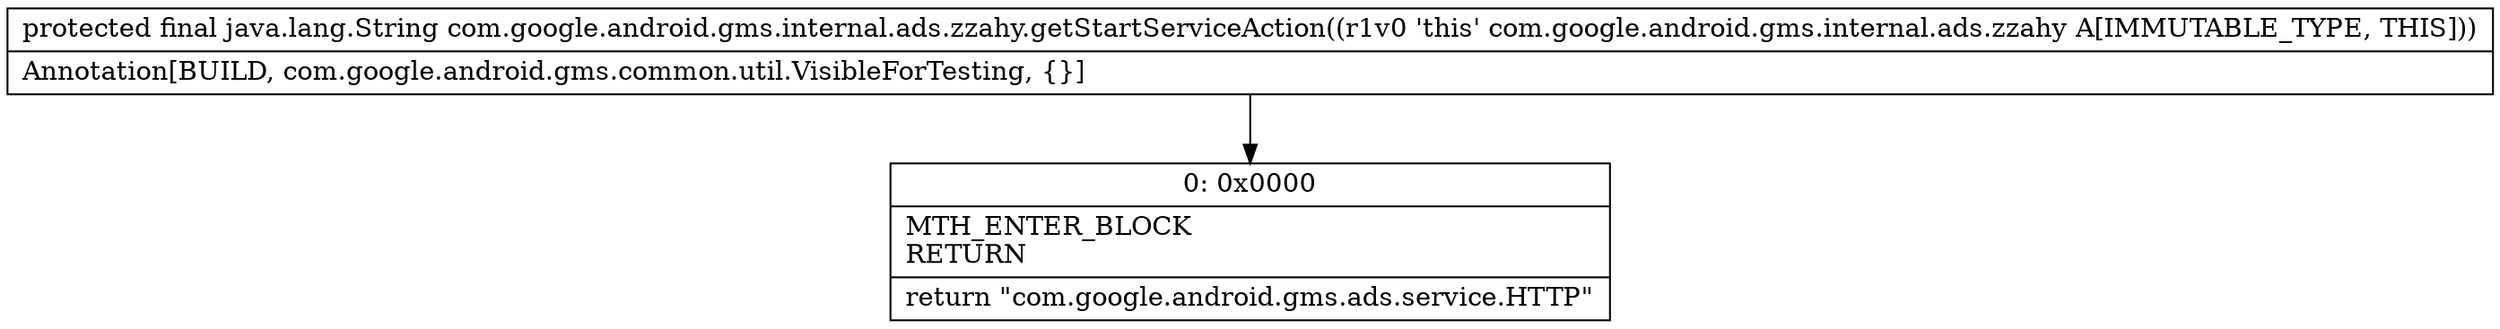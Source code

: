 digraph "CFG forcom.google.android.gms.internal.ads.zzahy.getStartServiceAction()Ljava\/lang\/String;" {
Node_0 [shape=record,label="{0\:\ 0x0000|MTH_ENTER_BLOCK\lRETURN\l|return \"com.google.android.gms.ads.service.HTTP\"\l}"];
MethodNode[shape=record,label="{protected final java.lang.String com.google.android.gms.internal.ads.zzahy.getStartServiceAction((r1v0 'this' com.google.android.gms.internal.ads.zzahy A[IMMUTABLE_TYPE, THIS]))  | Annotation[BUILD, com.google.android.gms.common.util.VisibleForTesting, \{\}]\l}"];
MethodNode -> Node_0;
}

